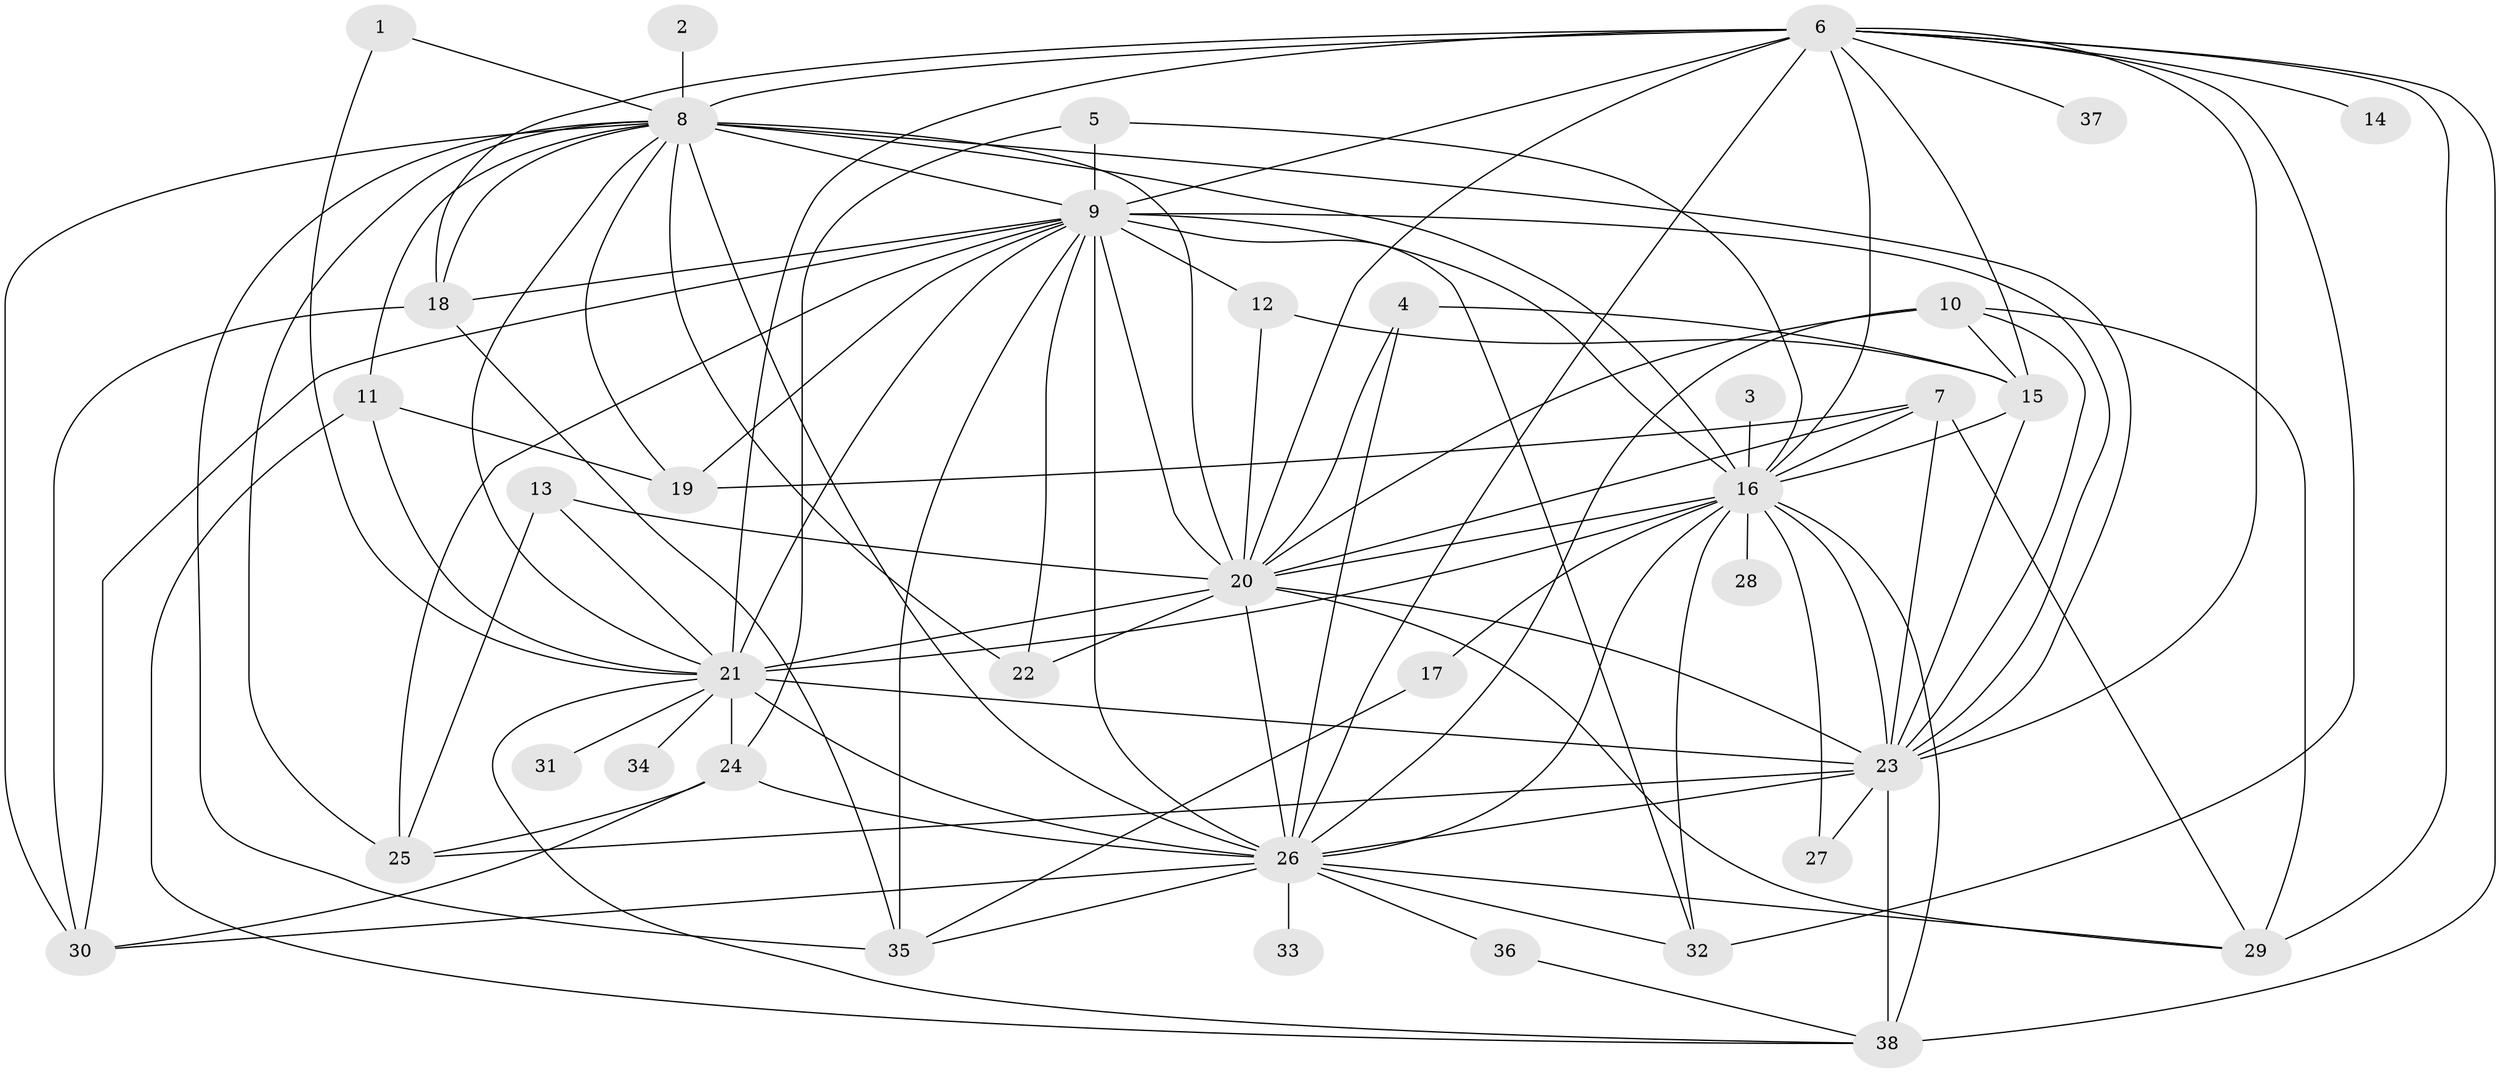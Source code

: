 // original degree distribution, {21: 0.033707865168539325, 15: 0.011235955056179775, 22: 0.02247191011235955, 14: 0.011235955056179775, 20: 0.011235955056179775, 30: 0.011235955056179775, 10: 0.011235955056179775, 6: 0.011235955056179775, 2: 0.5617977528089888, 4: 0.0449438202247191, 3: 0.19101123595505617, 7: 0.011235955056179775, 5: 0.06741573033707865}
// Generated by graph-tools (version 1.1) at 2025/36/03/04/25 23:36:29]
// undirected, 38 vertices, 107 edges
graph export_dot {
  node [color=gray90,style=filled];
  1;
  2;
  3;
  4;
  5;
  6;
  7;
  8;
  9;
  10;
  11;
  12;
  13;
  14;
  15;
  16;
  17;
  18;
  19;
  20;
  21;
  22;
  23;
  24;
  25;
  26;
  27;
  28;
  29;
  30;
  31;
  32;
  33;
  34;
  35;
  36;
  37;
  38;
  1 -- 8 [weight=1.0];
  1 -- 21 [weight=1.0];
  2 -- 8 [weight=1.0];
  3 -- 16 [weight=1.0];
  4 -- 15 [weight=1.0];
  4 -- 20 [weight=1.0];
  4 -- 26 [weight=1.0];
  5 -- 9 [weight=1.0];
  5 -- 16 [weight=1.0];
  5 -- 24 [weight=1.0];
  6 -- 8 [weight=2.0];
  6 -- 9 [weight=3.0];
  6 -- 14 [weight=1.0];
  6 -- 15 [weight=1.0];
  6 -- 16 [weight=3.0];
  6 -- 18 [weight=1.0];
  6 -- 20 [weight=2.0];
  6 -- 21 [weight=1.0];
  6 -- 23 [weight=1.0];
  6 -- 26 [weight=1.0];
  6 -- 29 [weight=1.0];
  6 -- 32 [weight=1.0];
  6 -- 37 [weight=1.0];
  6 -- 38 [weight=1.0];
  7 -- 16 [weight=1.0];
  7 -- 19 [weight=1.0];
  7 -- 20 [weight=1.0];
  7 -- 23 [weight=1.0];
  7 -- 29 [weight=1.0];
  8 -- 9 [weight=3.0];
  8 -- 11 [weight=1.0];
  8 -- 16 [weight=3.0];
  8 -- 18 [weight=1.0];
  8 -- 19 [weight=1.0];
  8 -- 20 [weight=1.0];
  8 -- 21 [weight=2.0];
  8 -- 22 [weight=1.0];
  8 -- 23 [weight=1.0];
  8 -- 25 [weight=1.0];
  8 -- 26 [weight=1.0];
  8 -- 30 [weight=1.0];
  8 -- 35 [weight=1.0];
  9 -- 12 [weight=1.0];
  9 -- 16 [weight=3.0];
  9 -- 18 [weight=1.0];
  9 -- 19 [weight=1.0];
  9 -- 20 [weight=3.0];
  9 -- 21 [weight=3.0];
  9 -- 22 [weight=1.0];
  9 -- 23 [weight=3.0];
  9 -- 25 [weight=1.0];
  9 -- 26 [weight=4.0];
  9 -- 30 [weight=1.0];
  9 -- 32 [weight=1.0];
  9 -- 35 [weight=1.0];
  10 -- 15 [weight=1.0];
  10 -- 20 [weight=1.0];
  10 -- 23 [weight=1.0];
  10 -- 26 [weight=1.0];
  10 -- 29 [weight=1.0];
  11 -- 19 [weight=1.0];
  11 -- 21 [weight=1.0];
  11 -- 38 [weight=1.0];
  12 -- 15 [weight=1.0];
  12 -- 20 [weight=1.0];
  13 -- 20 [weight=1.0];
  13 -- 21 [weight=1.0];
  13 -- 25 [weight=1.0];
  15 -- 16 [weight=2.0];
  15 -- 23 [weight=1.0];
  16 -- 17 [weight=1.0];
  16 -- 20 [weight=1.0];
  16 -- 21 [weight=2.0];
  16 -- 23 [weight=3.0];
  16 -- 26 [weight=2.0];
  16 -- 27 [weight=2.0];
  16 -- 28 [weight=1.0];
  16 -- 32 [weight=1.0];
  16 -- 38 [weight=1.0];
  17 -- 35 [weight=1.0];
  18 -- 30 [weight=1.0];
  18 -- 35 [weight=1.0];
  20 -- 21 [weight=2.0];
  20 -- 22 [weight=1.0];
  20 -- 23 [weight=2.0];
  20 -- 26 [weight=1.0];
  20 -- 29 [weight=1.0];
  21 -- 23 [weight=2.0];
  21 -- 24 [weight=1.0];
  21 -- 26 [weight=1.0];
  21 -- 31 [weight=1.0];
  21 -- 34 [weight=1.0];
  21 -- 38 [weight=1.0];
  23 -- 25 [weight=2.0];
  23 -- 26 [weight=2.0];
  23 -- 27 [weight=1.0];
  23 -- 38 [weight=2.0];
  24 -- 25 [weight=1.0];
  24 -- 26 [weight=1.0];
  24 -- 30 [weight=1.0];
  26 -- 29 [weight=1.0];
  26 -- 30 [weight=1.0];
  26 -- 32 [weight=1.0];
  26 -- 33 [weight=1.0];
  26 -- 35 [weight=1.0];
  26 -- 36 [weight=1.0];
  36 -- 38 [weight=1.0];
}
